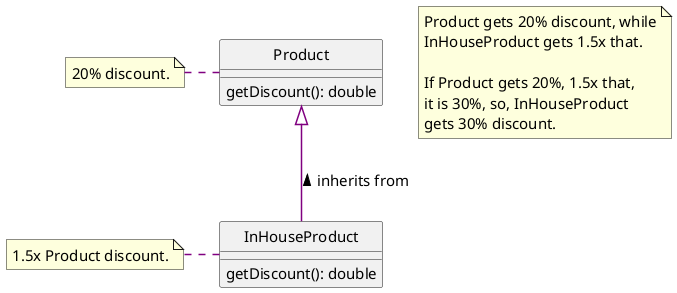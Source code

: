 @startuml Cars
skinparam Style strictuml
skinparam SequenceMessageAlignment center
skinparam DefaultFontName Source Code Pro Semibold
skinparam DefaultFontSize 15
skinparam ArrowThickness 1.5
skinparam ArrowColor #purple

note as N1
  Product gets 20% discount, while
  InHouseProduct gets 1.5x that.

  If Product gets 20%, 1.5x that,
  it is 30%, so, InHouseProduct
  gets 30% discount.
end note

class Product {
  getDiscount(): double
}

note left of Product
  20% discount.
end note

class InHouseProduct {
  getDiscount(): double
}

note left of InHouseProduct
  1.5x Product discount.
end note

Product <|-- InHouseProduct : inherits from <

'N1 .. Product
'N1 .. InHouseProduct


@enduml

@startuml CarsOK1
skinparam Style strictuml
skinparam SequenceMessageAlignment center
skinparam DefaultFontName Source Code Pro Semibold
skinparam DefaultFontSize 15
skinparam ArrowThickness 1.5
skinparam ArrowColor #purple

note as N1
  Product gets 20% discount, while
  InHouseProduct gets 1.5x that.

  If Product gets 20%, 1.5x that,
  it is 30%, so, InHouseProduct
  gets 30% discount.
end note

class Product {
  getDiscount(): double
}

note left of Product
  20% discount.
end note

class InHouseProduct {
  getDiscount(): double
}

note left of InHouseProduct
  1.5x Product discount.
end note

Product <|-- InHouseProduct : inherits from <

'N1 .. Product
'N1 .. InHouseProduct


@enduml

